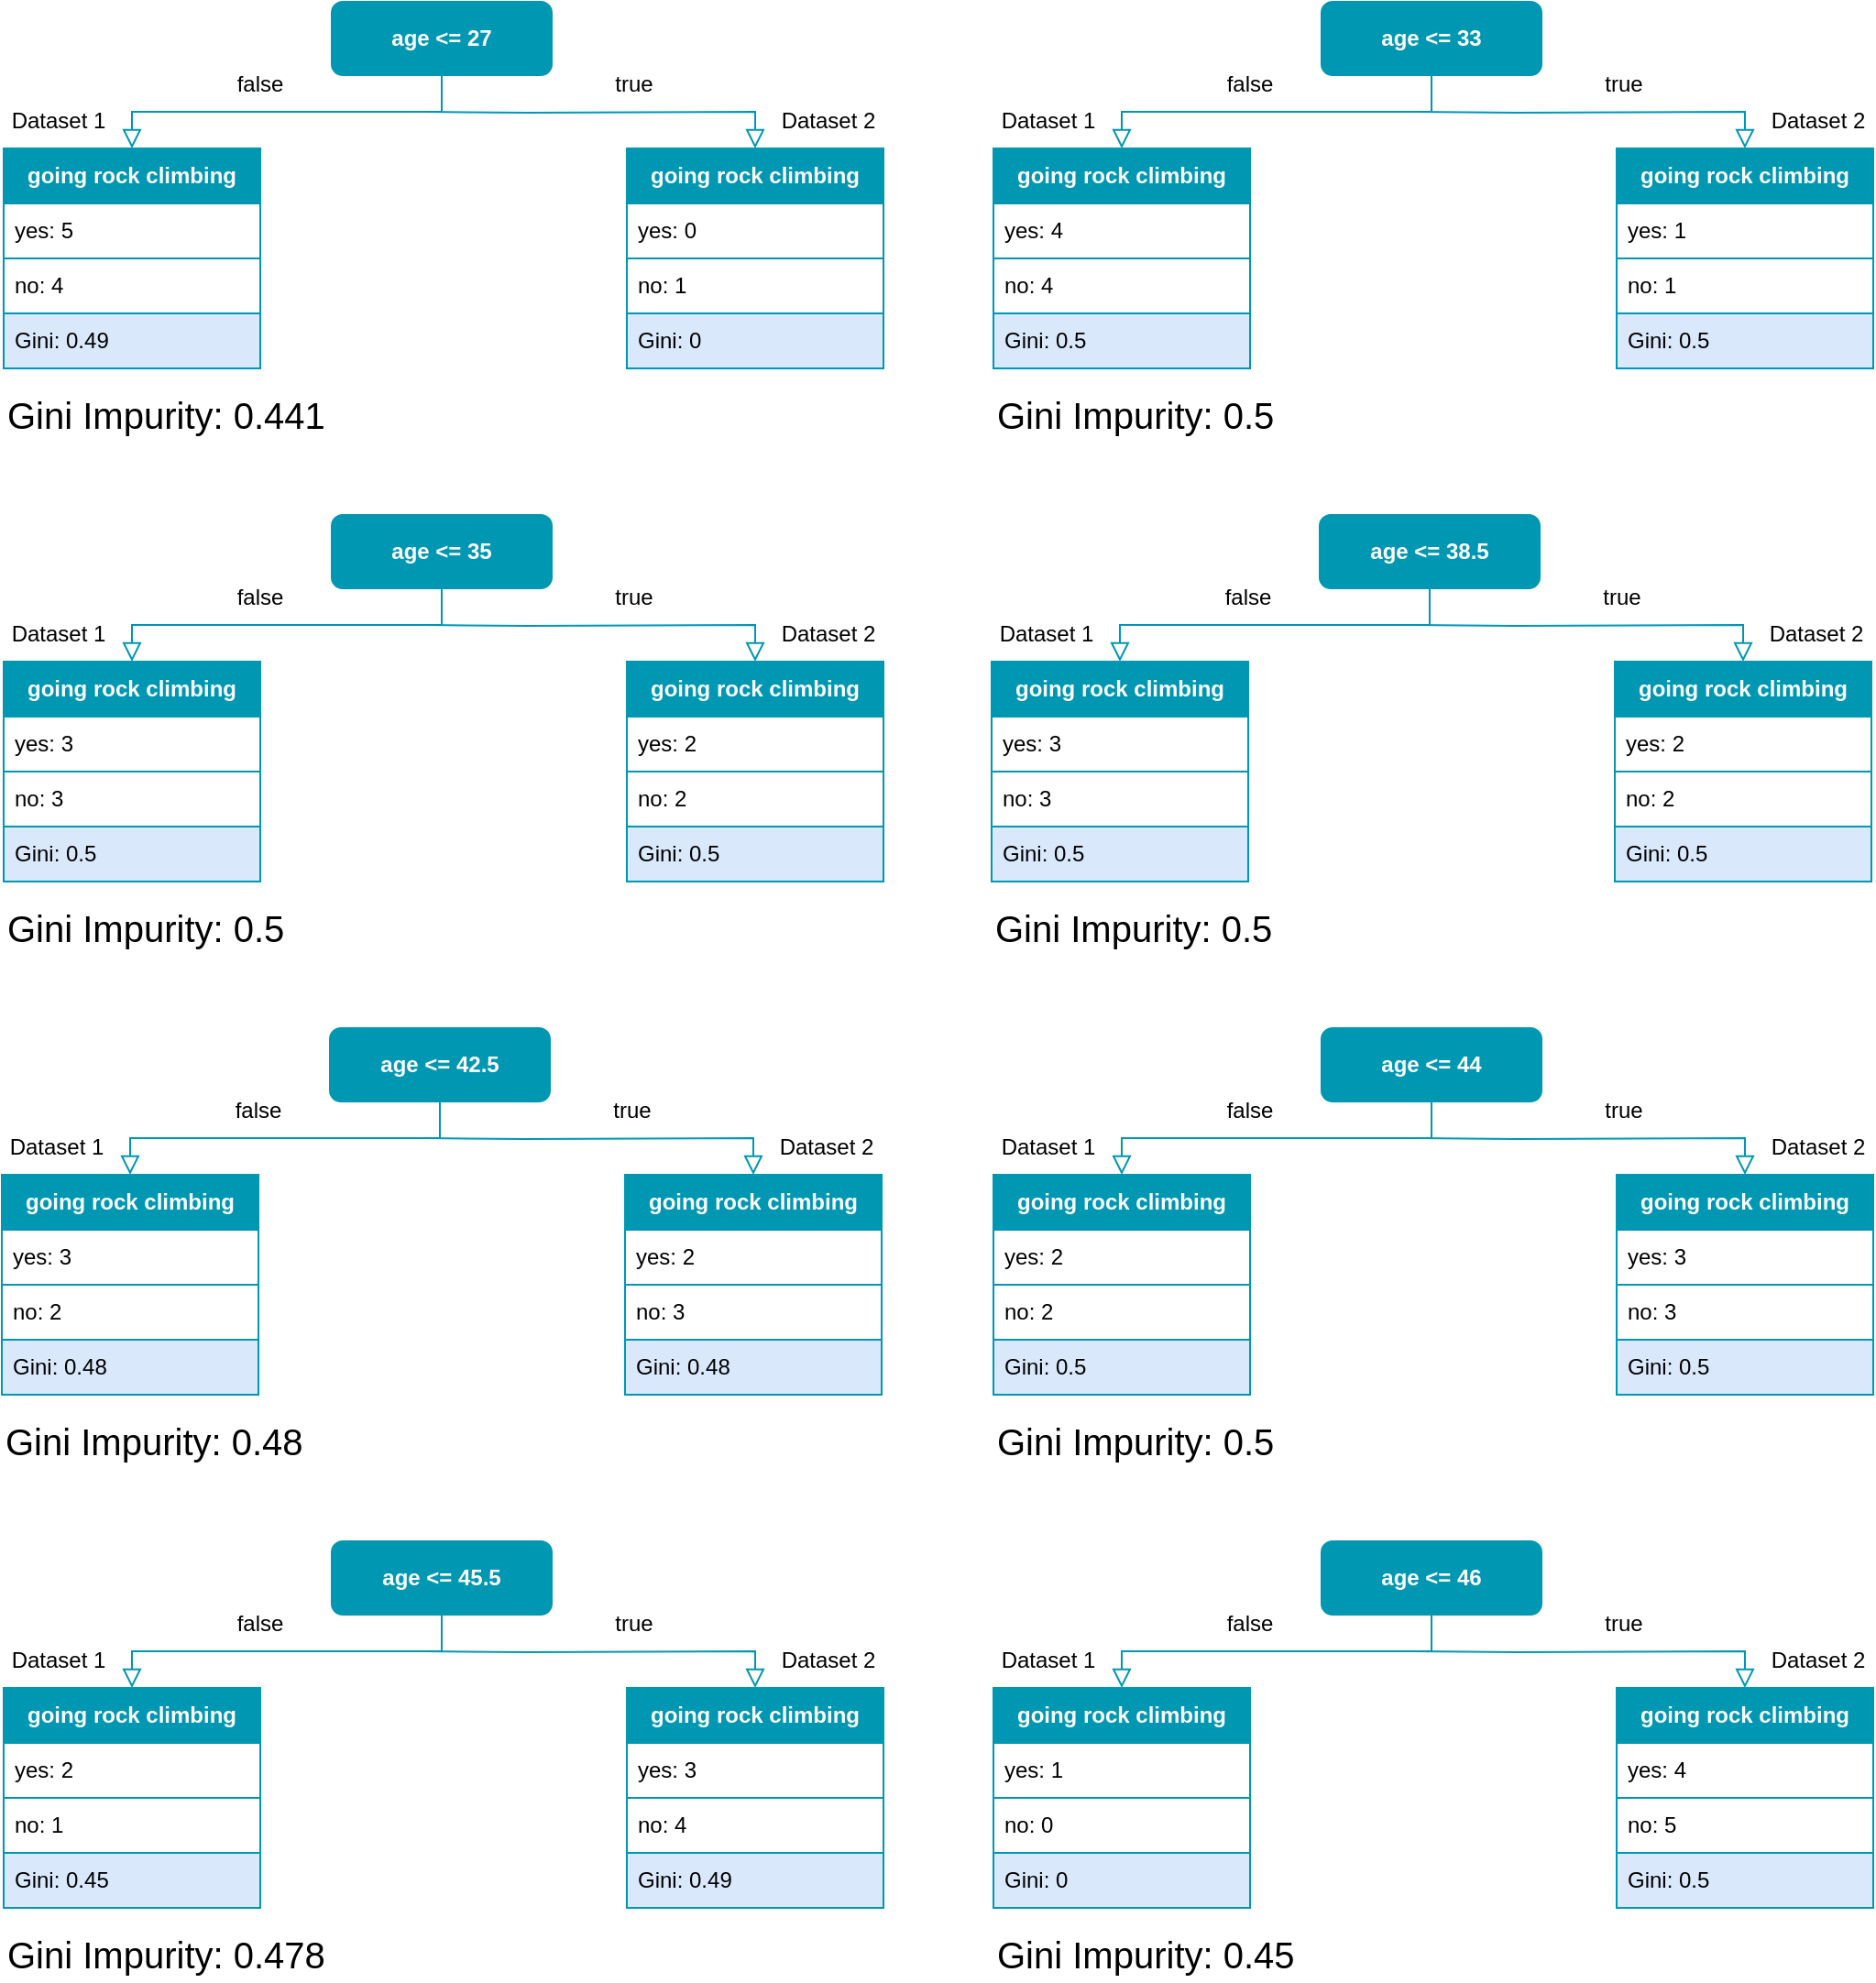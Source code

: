 <mxfile version="22.1.11" type="device">
  <diagram id="C5RBs43oDa-KdzZeNtuy" name="Page-1">
    <mxGraphModel dx="1125" dy="712" grid="1" gridSize="10" guides="1" tooltips="1" connect="1" arrows="1" fold="1" page="1" pageScale="1" pageWidth="827" pageHeight="1169" math="0" shadow="0">
      <root>
        <mxCell id="WIyWlLk6GJQsqaUBKTNV-0" />
        <mxCell id="WIyWlLk6GJQsqaUBKTNV-1" parent="WIyWlLk6GJQsqaUBKTNV-0" />
        <mxCell id="WIyWlLk6GJQsqaUBKTNV-2" value="" style="rounded=0;html=1;jettySize=auto;orthogonalLoop=1;fontSize=11;endArrow=block;endFill=0;endSize=8;strokeWidth=1;shadow=0;labelBackgroundColor=none;edgeStyle=orthogonalEdgeStyle;entryX=0.5;entryY=0;entryDx=0;entryDy=0;exitX=0.5;exitY=1;exitDx=0;exitDy=0;strokeColor=#0097B2;" parent="WIyWlLk6GJQsqaUBKTNV-1" source="WIyWlLk6GJQsqaUBKTNV-3" target="6RAvZoOkwJJ0aY-hINyB-0" edge="1">
          <mxGeometry relative="1" as="geometry">
            <mxPoint x="220" y="170" as="targetPoint" />
          </mxGeometry>
        </mxCell>
        <mxCell id="WIyWlLk6GJQsqaUBKTNV-3" value="&lt;font color=&quot;#ffffff&quot;&gt;&lt;b&gt;age &amp;lt;= 27&lt;/b&gt;&lt;/font&gt;" style="rounded=1;whiteSpace=wrap;html=1;fontSize=12;glass=0;strokeWidth=1;shadow=0;fillColor=#0097B2;strokeColor=#0097B2;" parent="WIyWlLk6GJQsqaUBKTNV-1" vertex="1">
          <mxGeometry x="279" y="120" width="120" height="40" as="geometry" />
        </mxCell>
        <mxCell id="6RAvZoOkwJJ0aY-hINyB-0" value="&lt;font color=&quot;#ffffff&quot;&gt;&lt;b&gt;going rock climbing&lt;/b&gt;&lt;/font&gt;" style="swimlane;fontStyle=0;childLayout=stackLayout;horizontal=1;startSize=30;horizontalStack=0;resizeParent=1;resizeParentMax=0;resizeLast=0;collapsible=1;marginBottom=0;whiteSpace=wrap;html=1;fillColor=#0097B2;strokeColor=#0097B2;" parent="WIyWlLk6GJQsqaUBKTNV-1" vertex="1">
          <mxGeometry x="100" y="200" width="140" height="120" as="geometry" />
        </mxCell>
        <mxCell id="6RAvZoOkwJJ0aY-hINyB-1" value="yes: 5" style="text;strokeColor=#0097B2;fillColor=default;align=left;verticalAlign=middle;spacingLeft=4;spacingRight=4;overflow=hidden;points=[[0,0.5],[1,0.5]];portConstraint=eastwest;rotatable=0;whiteSpace=wrap;html=1;labelBackgroundColor=none;" parent="6RAvZoOkwJJ0aY-hINyB-0" vertex="1">
          <mxGeometry y="30" width="140" height="30" as="geometry" />
        </mxCell>
        <mxCell id="6RAvZoOkwJJ0aY-hINyB-2" value="no: 4" style="text;strokeColor=#0097B2;fillColor=default;align=left;verticalAlign=middle;spacingLeft=4;spacingRight=4;overflow=hidden;points=[[0,0.5],[1,0.5]];portConstraint=eastwest;rotatable=0;whiteSpace=wrap;html=1;labelBackgroundColor=none;" parent="6RAvZoOkwJJ0aY-hINyB-0" vertex="1">
          <mxGeometry y="60" width="140" height="30" as="geometry" />
        </mxCell>
        <mxCell id="6RAvZoOkwJJ0aY-hINyB-3" value="Gini: 0.49" style="text;strokeColor=#0097B2;fillColor=#dae8fc;align=left;verticalAlign=middle;spacingLeft=4;spacingRight=4;overflow=hidden;points=[[0,0.5],[1,0.5]];portConstraint=eastwest;rotatable=0;whiteSpace=wrap;html=1;" parent="6RAvZoOkwJJ0aY-hINyB-0" vertex="1">
          <mxGeometry y="90" width="140" height="30" as="geometry" />
        </mxCell>
        <mxCell id="6RAvZoOkwJJ0aY-hINyB-4" value="&lt;font color=&quot;#ffffff&quot;&gt;&lt;b&gt;going rock climbing&lt;/b&gt;&lt;/font&gt;" style="swimlane;fontStyle=0;childLayout=stackLayout;horizontal=1;startSize=30;horizontalStack=0;resizeParent=1;resizeParentMax=0;resizeLast=0;collapsible=1;marginBottom=0;whiteSpace=wrap;html=1;fillColor=#0097B2;strokeColor=#0097B2;" parent="WIyWlLk6GJQsqaUBKTNV-1" vertex="1">
          <mxGeometry x="440" y="200" width="140" height="120" as="geometry" />
        </mxCell>
        <mxCell id="6RAvZoOkwJJ0aY-hINyB-5" value="yes: 0" style="text;strokeColor=#0097B2;fillColor=default;align=left;verticalAlign=middle;spacingLeft=4;spacingRight=4;overflow=hidden;points=[[0,0.5],[1,0.5]];portConstraint=eastwest;rotatable=0;whiteSpace=wrap;html=1;labelBackgroundColor=none;" parent="6RAvZoOkwJJ0aY-hINyB-4" vertex="1">
          <mxGeometry y="30" width="140" height="30" as="geometry" />
        </mxCell>
        <mxCell id="6RAvZoOkwJJ0aY-hINyB-6" value="no: 1" style="text;strokeColor=#0097B2;fillColor=default;align=left;verticalAlign=middle;spacingLeft=4;spacingRight=4;overflow=hidden;points=[[0,0.5],[1,0.5]];portConstraint=eastwest;rotatable=0;whiteSpace=wrap;html=1;labelBorderColor=none;labelBackgroundColor=none;" parent="6RAvZoOkwJJ0aY-hINyB-4" vertex="1">
          <mxGeometry y="60" width="140" height="30" as="geometry" />
        </mxCell>
        <mxCell id="6RAvZoOkwJJ0aY-hINyB-7" value="Gini: 0" style="text;strokeColor=#0097B2;fillColor=#dae8fc;align=left;verticalAlign=middle;spacingLeft=4;spacingRight=4;overflow=hidden;points=[[0,0.5],[1,0.5]];portConstraint=eastwest;rotatable=0;whiteSpace=wrap;html=1;" parent="6RAvZoOkwJJ0aY-hINyB-4" vertex="1">
          <mxGeometry y="90" width="140" height="30" as="geometry" />
        </mxCell>
        <mxCell id="6RAvZoOkwJJ0aY-hINyB-8" value="" style="rounded=0;html=1;jettySize=auto;orthogonalLoop=1;fontSize=11;endArrow=block;endFill=0;endSize=8;strokeWidth=1;shadow=0;labelBackgroundColor=none;edgeStyle=orthogonalEdgeStyle;entryX=0.5;entryY=0;entryDx=0;entryDy=0;strokeColor=#0097B2;" parent="WIyWlLk6GJQsqaUBKTNV-1" target="6RAvZoOkwJJ0aY-hINyB-4" edge="1">
          <mxGeometry relative="1" as="geometry">
            <mxPoint x="330" y="180" as="sourcePoint" />
            <mxPoint x="340" y="210" as="targetPoint" />
          </mxGeometry>
        </mxCell>
        <mxCell id="6RAvZoOkwJJ0aY-hINyB-10" value="Dataset 1" style="text;html=1;strokeColor=none;fillColor=none;align=center;verticalAlign=middle;whiteSpace=wrap;rounded=0;" parent="WIyWlLk6GJQsqaUBKTNV-1" vertex="1">
          <mxGeometry x="100" y="170" width="60" height="30" as="geometry" />
        </mxCell>
        <mxCell id="6RAvZoOkwJJ0aY-hINyB-11" value="Dataset 2" style="text;html=1;strokeColor=none;fillColor=none;align=center;verticalAlign=middle;whiteSpace=wrap;rounded=0;" parent="WIyWlLk6GJQsqaUBKTNV-1" vertex="1">
          <mxGeometry x="520" y="170" width="60" height="30" as="geometry" />
        </mxCell>
        <mxCell id="6RAvZoOkwJJ0aY-hINyB-13" value="Gini Impurity: 0.441" style="text;html=1;strokeColor=none;fillColor=none;align=left;verticalAlign=middle;whiteSpace=wrap;rounded=0;fontSize=20;" parent="WIyWlLk6GJQsqaUBKTNV-1" vertex="1">
          <mxGeometry x="100" y="330" width="240" height="30" as="geometry" />
        </mxCell>
        <mxCell id="6RAvZoOkwJJ0aY-hINyB-14" value="false" style="text;html=1;strokeColor=none;fillColor=none;align=center;verticalAlign=middle;whiteSpace=wrap;rounded=0;" parent="WIyWlLk6GJQsqaUBKTNV-1" vertex="1">
          <mxGeometry x="210" y="150" width="60" height="30" as="geometry" />
        </mxCell>
        <mxCell id="6RAvZoOkwJJ0aY-hINyB-16" value="true" style="text;html=1;strokeColor=none;fillColor=none;align=center;verticalAlign=middle;whiteSpace=wrap;rounded=0;" parent="WIyWlLk6GJQsqaUBKTNV-1" vertex="1">
          <mxGeometry x="414" y="150" width="60" height="30" as="geometry" />
        </mxCell>
        <mxCell id="hff3g3YFHeMI3ckHfvDC-1" value="" style="rounded=0;html=1;jettySize=auto;orthogonalLoop=1;fontSize=11;endArrow=block;endFill=0;endSize=8;strokeWidth=1;shadow=0;labelBackgroundColor=none;edgeStyle=orthogonalEdgeStyle;entryX=0.5;entryY=0;entryDx=0;entryDy=0;exitX=0.5;exitY=1;exitDx=0;exitDy=0;strokeColor=#0097B2;" edge="1" parent="WIyWlLk6GJQsqaUBKTNV-1" source="hff3g3YFHeMI3ckHfvDC-2" target="hff3g3YFHeMI3ckHfvDC-3">
          <mxGeometry relative="1" as="geometry">
            <mxPoint x="760" y="170" as="targetPoint" />
          </mxGeometry>
        </mxCell>
        <mxCell id="hff3g3YFHeMI3ckHfvDC-2" value="&lt;font color=&quot;#ffffff&quot;&gt;&lt;b&gt;age &amp;lt;= 33&lt;/b&gt;&lt;/font&gt;" style="rounded=1;whiteSpace=wrap;html=1;fontSize=12;glass=0;strokeWidth=1;shadow=0;fillColor=#0097B2;strokeColor=#0097B2;" vertex="1" parent="WIyWlLk6GJQsqaUBKTNV-1">
          <mxGeometry x="819" y="120" width="120" height="40" as="geometry" />
        </mxCell>
        <mxCell id="hff3g3YFHeMI3ckHfvDC-3" value="&lt;font color=&quot;#ffffff&quot;&gt;&lt;b&gt;going rock climbing&lt;/b&gt;&lt;/font&gt;" style="swimlane;fontStyle=0;childLayout=stackLayout;horizontal=1;startSize=30;horizontalStack=0;resizeParent=1;resizeParentMax=0;resizeLast=0;collapsible=1;marginBottom=0;whiteSpace=wrap;html=1;fillColor=#0097B2;strokeColor=#0097B2;" vertex="1" parent="WIyWlLk6GJQsqaUBKTNV-1">
          <mxGeometry x="640" y="200" width="140" height="120" as="geometry" />
        </mxCell>
        <mxCell id="hff3g3YFHeMI3ckHfvDC-4" value="yes: 4" style="text;strokeColor=#0097B2;fillColor=default;align=left;verticalAlign=middle;spacingLeft=4;spacingRight=4;overflow=hidden;points=[[0,0.5],[1,0.5]];portConstraint=eastwest;rotatable=0;whiteSpace=wrap;html=1;labelBackgroundColor=none;" vertex="1" parent="hff3g3YFHeMI3ckHfvDC-3">
          <mxGeometry y="30" width="140" height="30" as="geometry" />
        </mxCell>
        <mxCell id="hff3g3YFHeMI3ckHfvDC-5" value="no: 4" style="text;strokeColor=#0097B2;fillColor=default;align=left;verticalAlign=middle;spacingLeft=4;spacingRight=4;overflow=hidden;points=[[0,0.5],[1,0.5]];portConstraint=eastwest;rotatable=0;whiteSpace=wrap;html=1;labelBackgroundColor=none;" vertex="1" parent="hff3g3YFHeMI3ckHfvDC-3">
          <mxGeometry y="60" width="140" height="30" as="geometry" />
        </mxCell>
        <mxCell id="hff3g3YFHeMI3ckHfvDC-6" value="Gini: 0.5" style="text;strokeColor=#0097B2;fillColor=#dae8fc;align=left;verticalAlign=middle;spacingLeft=4;spacingRight=4;overflow=hidden;points=[[0,0.5],[1,0.5]];portConstraint=eastwest;rotatable=0;whiteSpace=wrap;html=1;" vertex="1" parent="hff3g3YFHeMI3ckHfvDC-3">
          <mxGeometry y="90" width="140" height="30" as="geometry" />
        </mxCell>
        <mxCell id="hff3g3YFHeMI3ckHfvDC-7" value="&lt;font color=&quot;#ffffff&quot;&gt;&lt;b&gt;going rock climbing&lt;/b&gt;&lt;/font&gt;" style="swimlane;fontStyle=0;childLayout=stackLayout;horizontal=1;startSize=30;horizontalStack=0;resizeParent=1;resizeParentMax=0;resizeLast=0;collapsible=1;marginBottom=0;whiteSpace=wrap;html=1;fillColor=#0097B2;strokeColor=#0097B2;" vertex="1" parent="WIyWlLk6GJQsqaUBKTNV-1">
          <mxGeometry x="980" y="200" width="140" height="120" as="geometry" />
        </mxCell>
        <mxCell id="hff3g3YFHeMI3ckHfvDC-8" value="yes: 1" style="text;strokeColor=#0097B2;fillColor=default;align=left;verticalAlign=middle;spacingLeft=4;spacingRight=4;overflow=hidden;points=[[0,0.5],[1,0.5]];portConstraint=eastwest;rotatable=0;whiteSpace=wrap;html=1;labelBackgroundColor=none;" vertex="1" parent="hff3g3YFHeMI3ckHfvDC-7">
          <mxGeometry y="30" width="140" height="30" as="geometry" />
        </mxCell>
        <mxCell id="hff3g3YFHeMI3ckHfvDC-9" value="no: 1" style="text;strokeColor=#0097B2;fillColor=default;align=left;verticalAlign=middle;spacingLeft=4;spacingRight=4;overflow=hidden;points=[[0,0.5],[1,0.5]];portConstraint=eastwest;rotatable=0;whiteSpace=wrap;html=1;labelBorderColor=none;labelBackgroundColor=none;" vertex="1" parent="hff3g3YFHeMI3ckHfvDC-7">
          <mxGeometry y="60" width="140" height="30" as="geometry" />
        </mxCell>
        <mxCell id="hff3g3YFHeMI3ckHfvDC-10" value="Gini: 0.5" style="text;strokeColor=#0097B2;fillColor=#dae8fc;align=left;verticalAlign=middle;spacingLeft=4;spacingRight=4;overflow=hidden;points=[[0,0.5],[1,0.5]];portConstraint=eastwest;rotatable=0;whiteSpace=wrap;html=1;" vertex="1" parent="hff3g3YFHeMI3ckHfvDC-7">
          <mxGeometry y="90" width="140" height="30" as="geometry" />
        </mxCell>
        <mxCell id="hff3g3YFHeMI3ckHfvDC-11" value="" style="rounded=0;html=1;jettySize=auto;orthogonalLoop=1;fontSize=11;endArrow=block;endFill=0;endSize=8;strokeWidth=1;shadow=0;labelBackgroundColor=none;edgeStyle=orthogonalEdgeStyle;entryX=0.5;entryY=0;entryDx=0;entryDy=0;strokeColor=#0097B2;" edge="1" parent="WIyWlLk6GJQsqaUBKTNV-1" target="hff3g3YFHeMI3ckHfvDC-7">
          <mxGeometry relative="1" as="geometry">
            <mxPoint x="870" y="180" as="sourcePoint" />
            <mxPoint x="880" y="210" as="targetPoint" />
          </mxGeometry>
        </mxCell>
        <mxCell id="hff3g3YFHeMI3ckHfvDC-12" value="Dataset 1" style="text;html=1;strokeColor=none;fillColor=none;align=center;verticalAlign=middle;whiteSpace=wrap;rounded=0;" vertex="1" parent="WIyWlLk6GJQsqaUBKTNV-1">
          <mxGeometry x="640" y="170" width="60" height="30" as="geometry" />
        </mxCell>
        <mxCell id="hff3g3YFHeMI3ckHfvDC-13" value="Dataset 2" style="text;html=1;strokeColor=none;fillColor=none;align=center;verticalAlign=middle;whiteSpace=wrap;rounded=0;" vertex="1" parent="WIyWlLk6GJQsqaUBKTNV-1">
          <mxGeometry x="1060" y="170" width="60" height="30" as="geometry" />
        </mxCell>
        <mxCell id="hff3g3YFHeMI3ckHfvDC-14" value="Gini Impurity: 0.5" style="text;html=1;strokeColor=none;fillColor=none;align=left;verticalAlign=middle;whiteSpace=wrap;rounded=0;fontSize=20;" vertex="1" parent="WIyWlLk6GJQsqaUBKTNV-1">
          <mxGeometry x="640" y="330" width="240" height="30" as="geometry" />
        </mxCell>
        <mxCell id="hff3g3YFHeMI3ckHfvDC-15" value="false" style="text;html=1;strokeColor=none;fillColor=none;align=center;verticalAlign=middle;whiteSpace=wrap;rounded=0;" vertex="1" parent="WIyWlLk6GJQsqaUBKTNV-1">
          <mxGeometry x="750" y="150" width="60" height="30" as="geometry" />
        </mxCell>
        <mxCell id="hff3g3YFHeMI3ckHfvDC-16" value="true" style="text;html=1;strokeColor=none;fillColor=none;align=center;verticalAlign=middle;whiteSpace=wrap;rounded=0;" vertex="1" parent="WIyWlLk6GJQsqaUBKTNV-1">
          <mxGeometry x="954" y="150" width="60" height="30" as="geometry" />
        </mxCell>
        <mxCell id="hff3g3YFHeMI3ckHfvDC-17" value="" style="rounded=0;html=1;jettySize=auto;orthogonalLoop=1;fontSize=11;endArrow=block;endFill=0;endSize=8;strokeWidth=1;shadow=0;labelBackgroundColor=none;edgeStyle=orthogonalEdgeStyle;entryX=0.5;entryY=0;entryDx=0;entryDy=0;exitX=0.5;exitY=1;exitDx=0;exitDy=0;strokeColor=#0097B2;" edge="1" parent="WIyWlLk6GJQsqaUBKTNV-1" source="hff3g3YFHeMI3ckHfvDC-18" target="hff3g3YFHeMI3ckHfvDC-19">
          <mxGeometry relative="1" as="geometry">
            <mxPoint x="220" y="450" as="targetPoint" />
          </mxGeometry>
        </mxCell>
        <mxCell id="hff3g3YFHeMI3ckHfvDC-18" value="&lt;font color=&quot;#ffffff&quot;&gt;&lt;b&gt;age &amp;lt;= 35&lt;/b&gt;&lt;/font&gt;" style="rounded=1;whiteSpace=wrap;html=1;fontSize=12;glass=0;strokeWidth=1;shadow=0;fillColor=#0097B2;strokeColor=#0097B2;" vertex="1" parent="WIyWlLk6GJQsqaUBKTNV-1">
          <mxGeometry x="279" y="400" width="120" height="40" as="geometry" />
        </mxCell>
        <mxCell id="hff3g3YFHeMI3ckHfvDC-19" value="&lt;font color=&quot;#ffffff&quot;&gt;&lt;b&gt;going rock climbing&lt;/b&gt;&lt;/font&gt;" style="swimlane;fontStyle=0;childLayout=stackLayout;horizontal=1;startSize=30;horizontalStack=0;resizeParent=1;resizeParentMax=0;resizeLast=0;collapsible=1;marginBottom=0;whiteSpace=wrap;html=1;fillColor=#0097B2;strokeColor=#0097B2;" vertex="1" parent="WIyWlLk6GJQsqaUBKTNV-1">
          <mxGeometry x="100" y="480" width="140" height="120" as="geometry" />
        </mxCell>
        <mxCell id="hff3g3YFHeMI3ckHfvDC-20" value="yes: 3" style="text;strokeColor=#0097B2;fillColor=default;align=left;verticalAlign=middle;spacingLeft=4;spacingRight=4;overflow=hidden;points=[[0,0.5],[1,0.5]];portConstraint=eastwest;rotatable=0;whiteSpace=wrap;html=1;labelBackgroundColor=none;" vertex="1" parent="hff3g3YFHeMI3ckHfvDC-19">
          <mxGeometry y="30" width="140" height="30" as="geometry" />
        </mxCell>
        <mxCell id="hff3g3YFHeMI3ckHfvDC-21" value="no: 3" style="text;strokeColor=#0097B2;fillColor=default;align=left;verticalAlign=middle;spacingLeft=4;spacingRight=4;overflow=hidden;points=[[0,0.5],[1,0.5]];portConstraint=eastwest;rotatable=0;whiteSpace=wrap;html=1;labelBackgroundColor=none;" vertex="1" parent="hff3g3YFHeMI3ckHfvDC-19">
          <mxGeometry y="60" width="140" height="30" as="geometry" />
        </mxCell>
        <mxCell id="hff3g3YFHeMI3ckHfvDC-22" value="Gini: 0.5" style="text;strokeColor=#0097B2;fillColor=#dae8fc;align=left;verticalAlign=middle;spacingLeft=4;spacingRight=4;overflow=hidden;points=[[0,0.5],[1,0.5]];portConstraint=eastwest;rotatable=0;whiteSpace=wrap;html=1;" vertex="1" parent="hff3g3YFHeMI3ckHfvDC-19">
          <mxGeometry y="90" width="140" height="30" as="geometry" />
        </mxCell>
        <mxCell id="hff3g3YFHeMI3ckHfvDC-23" value="&lt;font color=&quot;#ffffff&quot;&gt;&lt;b&gt;going rock climbing&lt;/b&gt;&lt;/font&gt;" style="swimlane;fontStyle=0;childLayout=stackLayout;horizontal=1;startSize=30;horizontalStack=0;resizeParent=1;resizeParentMax=0;resizeLast=0;collapsible=1;marginBottom=0;whiteSpace=wrap;html=1;fillColor=#0097B2;strokeColor=#0097B2;" vertex="1" parent="WIyWlLk6GJQsqaUBKTNV-1">
          <mxGeometry x="440" y="480" width="140" height="120" as="geometry" />
        </mxCell>
        <mxCell id="hff3g3YFHeMI3ckHfvDC-24" value="yes: 2" style="text;strokeColor=#0097B2;fillColor=default;align=left;verticalAlign=middle;spacingLeft=4;spacingRight=4;overflow=hidden;points=[[0,0.5],[1,0.5]];portConstraint=eastwest;rotatable=0;whiteSpace=wrap;html=1;labelBackgroundColor=none;" vertex="1" parent="hff3g3YFHeMI3ckHfvDC-23">
          <mxGeometry y="30" width="140" height="30" as="geometry" />
        </mxCell>
        <mxCell id="hff3g3YFHeMI3ckHfvDC-25" value="no: 2" style="text;strokeColor=#0097B2;fillColor=default;align=left;verticalAlign=middle;spacingLeft=4;spacingRight=4;overflow=hidden;points=[[0,0.5],[1,0.5]];portConstraint=eastwest;rotatable=0;whiteSpace=wrap;html=1;labelBorderColor=none;labelBackgroundColor=none;" vertex="1" parent="hff3g3YFHeMI3ckHfvDC-23">
          <mxGeometry y="60" width="140" height="30" as="geometry" />
        </mxCell>
        <mxCell id="hff3g3YFHeMI3ckHfvDC-26" value="Gini: 0.5" style="text;strokeColor=#0097B2;fillColor=#dae8fc;align=left;verticalAlign=middle;spacingLeft=4;spacingRight=4;overflow=hidden;points=[[0,0.5],[1,0.5]];portConstraint=eastwest;rotatable=0;whiteSpace=wrap;html=1;" vertex="1" parent="hff3g3YFHeMI3ckHfvDC-23">
          <mxGeometry y="90" width="140" height="30" as="geometry" />
        </mxCell>
        <mxCell id="hff3g3YFHeMI3ckHfvDC-27" value="" style="rounded=0;html=1;jettySize=auto;orthogonalLoop=1;fontSize=11;endArrow=block;endFill=0;endSize=8;strokeWidth=1;shadow=0;labelBackgroundColor=none;edgeStyle=orthogonalEdgeStyle;entryX=0.5;entryY=0;entryDx=0;entryDy=0;strokeColor=#0097B2;" edge="1" parent="WIyWlLk6GJQsqaUBKTNV-1" target="hff3g3YFHeMI3ckHfvDC-23">
          <mxGeometry relative="1" as="geometry">
            <mxPoint x="330" y="460" as="sourcePoint" />
            <mxPoint x="340" y="490" as="targetPoint" />
          </mxGeometry>
        </mxCell>
        <mxCell id="hff3g3YFHeMI3ckHfvDC-28" value="Dataset 1" style="text;html=1;strokeColor=none;fillColor=none;align=center;verticalAlign=middle;whiteSpace=wrap;rounded=0;" vertex="1" parent="WIyWlLk6GJQsqaUBKTNV-1">
          <mxGeometry x="100" y="450" width="60" height="30" as="geometry" />
        </mxCell>
        <mxCell id="hff3g3YFHeMI3ckHfvDC-29" value="Dataset 2" style="text;html=1;strokeColor=none;fillColor=none;align=center;verticalAlign=middle;whiteSpace=wrap;rounded=0;" vertex="1" parent="WIyWlLk6GJQsqaUBKTNV-1">
          <mxGeometry x="520" y="450" width="60" height="30" as="geometry" />
        </mxCell>
        <mxCell id="hff3g3YFHeMI3ckHfvDC-30" value="Gini Impurity: 0.5" style="text;html=1;strokeColor=none;fillColor=none;align=left;verticalAlign=middle;whiteSpace=wrap;rounded=0;fontSize=20;" vertex="1" parent="WIyWlLk6GJQsqaUBKTNV-1">
          <mxGeometry x="100" y="610" width="240" height="30" as="geometry" />
        </mxCell>
        <mxCell id="hff3g3YFHeMI3ckHfvDC-31" value="false" style="text;html=1;strokeColor=none;fillColor=none;align=center;verticalAlign=middle;whiteSpace=wrap;rounded=0;" vertex="1" parent="WIyWlLk6GJQsqaUBKTNV-1">
          <mxGeometry x="210" y="430" width="60" height="30" as="geometry" />
        </mxCell>
        <mxCell id="hff3g3YFHeMI3ckHfvDC-32" value="true" style="text;html=1;strokeColor=none;fillColor=none;align=center;verticalAlign=middle;whiteSpace=wrap;rounded=0;" vertex="1" parent="WIyWlLk6GJQsqaUBKTNV-1">
          <mxGeometry x="414" y="430" width="60" height="30" as="geometry" />
        </mxCell>
        <mxCell id="hff3g3YFHeMI3ckHfvDC-49" value="" style="rounded=0;html=1;jettySize=auto;orthogonalLoop=1;fontSize=11;endArrow=block;endFill=0;endSize=8;strokeWidth=1;shadow=0;labelBackgroundColor=none;edgeStyle=orthogonalEdgeStyle;entryX=0.5;entryY=0;entryDx=0;entryDy=0;exitX=0.5;exitY=1;exitDx=0;exitDy=0;strokeColor=#0097B2;" edge="1" parent="WIyWlLk6GJQsqaUBKTNV-1" source="hff3g3YFHeMI3ckHfvDC-50" target="hff3g3YFHeMI3ckHfvDC-51">
          <mxGeometry relative="1" as="geometry">
            <mxPoint x="759" y="450" as="targetPoint" />
          </mxGeometry>
        </mxCell>
        <mxCell id="hff3g3YFHeMI3ckHfvDC-50" value="&lt;font color=&quot;#ffffff&quot;&gt;&lt;b&gt;age &amp;lt;= 38.5&lt;/b&gt;&lt;/font&gt;" style="rounded=1;whiteSpace=wrap;html=1;fontSize=12;glass=0;strokeWidth=1;shadow=0;fillColor=#0097B2;strokeColor=#0097B2;" vertex="1" parent="WIyWlLk6GJQsqaUBKTNV-1">
          <mxGeometry x="818" y="400" width="120" height="40" as="geometry" />
        </mxCell>
        <mxCell id="hff3g3YFHeMI3ckHfvDC-51" value="&lt;font color=&quot;#ffffff&quot;&gt;&lt;b&gt;going rock climbing&lt;/b&gt;&lt;/font&gt;" style="swimlane;fontStyle=0;childLayout=stackLayout;horizontal=1;startSize=30;horizontalStack=0;resizeParent=1;resizeParentMax=0;resizeLast=0;collapsible=1;marginBottom=0;whiteSpace=wrap;html=1;fillColor=#0097B2;strokeColor=#0097B2;" vertex="1" parent="WIyWlLk6GJQsqaUBKTNV-1">
          <mxGeometry x="639" y="480" width="140" height="120" as="geometry" />
        </mxCell>
        <mxCell id="hff3g3YFHeMI3ckHfvDC-52" value="yes: 3" style="text;strokeColor=#0097B2;fillColor=default;align=left;verticalAlign=middle;spacingLeft=4;spacingRight=4;overflow=hidden;points=[[0,0.5],[1,0.5]];portConstraint=eastwest;rotatable=0;whiteSpace=wrap;html=1;labelBackgroundColor=none;" vertex="1" parent="hff3g3YFHeMI3ckHfvDC-51">
          <mxGeometry y="30" width="140" height="30" as="geometry" />
        </mxCell>
        <mxCell id="hff3g3YFHeMI3ckHfvDC-53" value="no: 3" style="text;strokeColor=#0097B2;fillColor=default;align=left;verticalAlign=middle;spacingLeft=4;spacingRight=4;overflow=hidden;points=[[0,0.5],[1,0.5]];portConstraint=eastwest;rotatable=0;whiteSpace=wrap;html=1;labelBackgroundColor=none;" vertex="1" parent="hff3g3YFHeMI3ckHfvDC-51">
          <mxGeometry y="60" width="140" height="30" as="geometry" />
        </mxCell>
        <mxCell id="hff3g3YFHeMI3ckHfvDC-54" value="Gini: 0.5" style="text;strokeColor=#0097B2;fillColor=#dae8fc;align=left;verticalAlign=middle;spacingLeft=4;spacingRight=4;overflow=hidden;points=[[0,0.5],[1,0.5]];portConstraint=eastwest;rotatable=0;whiteSpace=wrap;html=1;" vertex="1" parent="hff3g3YFHeMI3ckHfvDC-51">
          <mxGeometry y="90" width="140" height="30" as="geometry" />
        </mxCell>
        <mxCell id="hff3g3YFHeMI3ckHfvDC-55" value="&lt;font color=&quot;#ffffff&quot;&gt;&lt;b&gt;going rock climbing&lt;/b&gt;&lt;/font&gt;" style="swimlane;fontStyle=0;childLayout=stackLayout;horizontal=1;startSize=30;horizontalStack=0;resizeParent=1;resizeParentMax=0;resizeLast=0;collapsible=1;marginBottom=0;whiteSpace=wrap;html=1;fillColor=#0097B2;strokeColor=#0097B2;" vertex="1" parent="WIyWlLk6GJQsqaUBKTNV-1">
          <mxGeometry x="979" y="480" width="140" height="120" as="geometry" />
        </mxCell>
        <mxCell id="hff3g3YFHeMI3ckHfvDC-56" value="yes: 2" style="text;strokeColor=#0097B2;fillColor=default;align=left;verticalAlign=middle;spacingLeft=4;spacingRight=4;overflow=hidden;points=[[0,0.5],[1,0.5]];portConstraint=eastwest;rotatable=0;whiteSpace=wrap;html=1;labelBackgroundColor=none;" vertex="1" parent="hff3g3YFHeMI3ckHfvDC-55">
          <mxGeometry y="30" width="140" height="30" as="geometry" />
        </mxCell>
        <mxCell id="hff3g3YFHeMI3ckHfvDC-57" value="no: 2" style="text;strokeColor=#0097B2;fillColor=default;align=left;verticalAlign=middle;spacingLeft=4;spacingRight=4;overflow=hidden;points=[[0,0.5],[1,0.5]];portConstraint=eastwest;rotatable=0;whiteSpace=wrap;html=1;labelBorderColor=none;labelBackgroundColor=none;" vertex="1" parent="hff3g3YFHeMI3ckHfvDC-55">
          <mxGeometry y="60" width="140" height="30" as="geometry" />
        </mxCell>
        <mxCell id="hff3g3YFHeMI3ckHfvDC-58" value="Gini: 0.5" style="text;strokeColor=#0097B2;fillColor=#dae8fc;align=left;verticalAlign=middle;spacingLeft=4;spacingRight=4;overflow=hidden;points=[[0,0.5],[1,0.5]];portConstraint=eastwest;rotatable=0;whiteSpace=wrap;html=1;" vertex="1" parent="hff3g3YFHeMI3ckHfvDC-55">
          <mxGeometry y="90" width="140" height="30" as="geometry" />
        </mxCell>
        <mxCell id="hff3g3YFHeMI3ckHfvDC-59" value="" style="rounded=0;html=1;jettySize=auto;orthogonalLoop=1;fontSize=11;endArrow=block;endFill=0;endSize=8;strokeWidth=1;shadow=0;labelBackgroundColor=none;edgeStyle=orthogonalEdgeStyle;entryX=0.5;entryY=0;entryDx=0;entryDy=0;strokeColor=#0097B2;" edge="1" parent="WIyWlLk6GJQsqaUBKTNV-1" target="hff3g3YFHeMI3ckHfvDC-55">
          <mxGeometry relative="1" as="geometry">
            <mxPoint x="869" y="460" as="sourcePoint" />
            <mxPoint x="879" y="490" as="targetPoint" />
          </mxGeometry>
        </mxCell>
        <mxCell id="hff3g3YFHeMI3ckHfvDC-60" value="Dataset 1" style="text;html=1;strokeColor=none;fillColor=none;align=center;verticalAlign=middle;whiteSpace=wrap;rounded=0;" vertex="1" parent="WIyWlLk6GJQsqaUBKTNV-1">
          <mxGeometry x="639" y="450" width="60" height="30" as="geometry" />
        </mxCell>
        <mxCell id="hff3g3YFHeMI3ckHfvDC-61" value="Dataset 2" style="text;html=1;strokeColor=none;fillColor=none;align=center;verticalAlign=middle;whiteSpace=wrap;rounded=0;" vertex="1" parent="WIyWlLk6GJQsqaUBKTNV-1">
          <mxGeometry x="1059" y="450" width="60" height="30" as="geometry" />
        </mxCell>
        <mxCell id="hff3g3YFHeMI3ckHfvDC-62" value="Gini Impurity: 0.5" style="text;html=1;strokeColor=none;fillColor=none;align=left;verticalAlign=middle;whiteSpace=wrap;rounded=0;fontSize=20;" vertex="1" parent="WIyWlLk6GJQsqaUBKTNV-1">
          <mxGeometry x="639" y="610" width="240" height="30" as="geometry" />
        </mxCell>
        <mxCell id="hff3g3YFHeMI3ckHfvDC-63" value="false" style="text;html=1;strokeColor=none;fillColor=none;align=center;verticalAlign=middle;whiteSpace=wrap;rounded=0;" vertex="1" parent="WIyWlLk6GJQsqaUBKTNV-1">
          <mxGeometry x="749" y="430" width="60" height="30" as="geometry" />
        </mxCell>
        <mxCell id="hff3g3YFHeMI3ckHfvDC-64" value="true" style="text;html=1;strokeColor=none;fillColor=none;align=center;verticalAlign=middle;whiteSpace=wrap;rounded=0;" vertex="1" parent="WIyWlLk6GJQsqaUBKTNV-1">
          <mxGeometry x="953" y="430" width="60" height="30" as="geometry" />
        </mxCell>
        <mxCell id="hff3g3YFHeMI3ckHfvDC-65" value="" style="rounded=0;html=1;jettySize=auto;orthogonalLoop=1;fontSize=11;endArrow=block;endFill=0;endSize=8;strokeWidth=1;shadow=0;labelBackgroundColor=none;edgeStyle=orthogonalEdgeStyle;entryX=0.5;entryY=0;entryDx=0;entryDy=0;exitX=0.5;exitY=1;exitDx=0;exitDy=0;strokeColor=#0097B2;" edge="1" parent="WIyWlLk6GJQsqaUBKTNV-1" source="hff3g3YFHeMI3ckHfvDC-66" target="hff3g3YFHeMI3ckHfvDC-67">
          <mxGeometry relative="1" as="geometry">
            <mxPoint x="219" y="730" as="targetPoint" />
          </mxGeometry>
        </mxCell>
        <mxCell id="hff3g3YFHeMI3ckHfvDC-66" value="&lt;font color=&quot;#ffffff&quot;&gt;&lt;b&gt;age &amp;lt;= 42.5&lt;/b&gt;&lt;/font&gt;" style="rounded=1;whiteSpace=wrap;html=1;fontSize=12;glass=0;strokeWidth=1;shadow=0;fillColor=#0097B2;strokeColor=#0097B2;" vertex="1" parent="WIyWlLk6GJQsqaUBKTNV-1">
          <mxGeometry x="278" y="680" width="120" height="40" as="geometry" />
        </mxCell>
        <mxCell id="hff3g3YFHeMI3ckHfvDC-67" value="&lt;font color=&quot;#ffffff&quot;&gt;&lt;b&gt;going rock climbing&lt;/b&gt;&lt;/font&gt;" style="swimlane;fontStyle=0;childLayout=stackLayout;horizontal=1;startSize=30;horizontalStack=0;resizeParent=1;resizeParentMax=0;resizeLast=0;collapsible=1;marginBottom=0;whiteSpace=wrap;html=1;fillColor=#0097B2;strokeColor=#0097B2;" vertex="1" parent="WIyWlLk6GJQsqaUBKTNV-1">
          <mxGeometry x="99" y="760" width="140" height="120" as="geometry" />
        </mxCell>
        <mxCell id="hff3g3YFHeMI3ckHfvDC-68" value="yes: 3" style="text;strokeColor=#0097B2;fillColor=default;align=left;verticalAlign=middle;spacingLeft=4;spacingRight=4;overflow=hidden;points=[[0,0.5],[1,0.5]];portConstraint=eastwest;rotatable=0;whiteSpace=wrap;html=1;labelBackgroundColor=none;" vertex="1" parent="hff3g3YFHeMI3ckHfvDC-67">
          <mxGeometry y="30" width="140" height="30" as="geometry" />
        </mxCell>
        <mxCell id="hff3g3YFHeMI3ckHfvDC-69" value="no: 2" style="text;strokeColor=#0097B2;fillColor=default;align=left;verticalAlign=middle;spacingLeft=4;spacingRight=4;overflow=hidden;points=[[0,0.5],[1,0.5]];portConstraint=eastwest;rotatable=0;whiteSpace=wrap;html=1;labelBackgroundColor=none;" vertex="1" parent="hff3g3YFHeMI3ckHfvDC-67">
          <mxGeometry y="60" width="140" height="30" as="geometry" />
        </mxCell>
        <mxCell id="hff3g3YFHeMI3ckHfvDC-70" value="Gini: 0.48" style="text;strokeColor=#0097B2;fillColor=#dae8fc;align=left;verticalAlign=middle;spacingLeft=4;spacingRight=4;overflow=hidden;points=[[0,0.5],[1,0.5]];portConstraint=eastwest;rotatable=0;whiteSpace=wrap;html=1;" vertex="1" parent="hff3g3YFHeMI3ckHfvDC-67">
          <mxGeometry y="90" width="140" height="30" as="geometry" />
        </mxCell>
        <mxCell id="hff3g3YFHeMI3ckHfvDC-71" value="&lt;font color=&quot;#ffffff&quot;&gt;&lt;b&gt;going rock climbing&lt;/b&gt;&lt;/font&gt;" style="swimlane;fontStyle=0;childLayout=stackLayout;horizontal=1;startSize=30;horizontalStack=0;resizeParent=1;resizeParentMax=0;resizeLast=0;collapsible=1;marginBottom=0;whiteSpace=wrap;html=1;fillColor=#0097B2;strokeColor=#0097B2;" vertex="1" parent="WIyWlLk6GJQsqaUBKTNV-1">
          <mxGeometry x="439" y="760" width="140" height="120" as="geometry" />
        </mxCell>
        <mxCell id="hff3g3YFHeMI3ckHfvDC-72" value="yes: 2" style="text;strokeColor=#0097B2;fillColor=default;align=left;verticalAlign=middle;spacingLeft=4;spacingRight=4;overflow=hidden;points=[[0,0.5],[1,0.5]];portConstraint=eastwest;rotatable=0;whiteSpace=wrap;html=1;labelBackgroundColor=none;" vertex="1" parent="hff3g3YFHeMI3ckHfvDC-71">
          <mxGeometry y="30" width="140" height="30" as="geometry" />
        </mxCell>
        <mxCell id="hff3g3YFHeMI3ckHfvDC-73" value="no: 3" style="text;strokeColor=#0097B2;fillColor=default;align=left;verticalAlign=middle;spacingLeft=4;spacingRight=4;overflow=hidden;points=[[0,0.5],[1,0.5]];portConstraint=eastwest;rotatable=0;whiteSpace=wrap;html=1;labelBorderColor=none;labelBackgroundColor=none;" vertex="1" parent="hff3g3YFHeMI3ckHfvDC-71">
          <mxGeometry y="60" width="140" height="30" as="geometry" />
        </mxCell>
        <mxCell id="hff3g3YFHeMI3ckHfvDC-74" value="Gini: 0.48" style="text;strokeColor=#0097B2;fillColor=#dae8fc;align=left;verticalAlign=middle;spacingLeft=4;spacingRight=4;overflow=hidden;points=[[0,0.5],[1,0.5]];portConstraint=eastwest;rotatable=0;whiteSpace=wrap;html=1;" vertex="1" parent="hff3g3YFHeMI3ckHfvDC-71">
          <mxGeometry y="90" width="140" height="30" as="geometry" />
        </mxCell>
        <mxCell id="hff3g3YFHeMI3ckHfvDC-75" value="" style="rounded=0;html=1;jettySize=auto;orthogonalLoop=1;fontSize=11;endArrow=block;endFill=0;endSize=8;strokeWidth=1;shadow=0;labelBackgroundColor=none;edgeStyle=orthogonalEdgeStyle;entryX=0.5;entryY=0;entryDx=0;entryDy=0;strokeColor=#0097B2;" edge="1" parent="WIyWlLk6GJQsqaUBKTNV-1" target="hff3g3YFHeMI3ckHfvDC-71">
          <mxGeometry relative="1" as="geometry">
            <mxPoint x="329" y="740" as="sourcePoint" />
            <mxPoint x="339" y="770" as="targetPoint" />
          </mxGeometry>
        </mxCell>
        <mxCell id="hff3g3YFHeMI3ckHfvDC-76" value="Dataset 1" style="text;html=1;strokeColor=none;fillColor=none;align=center;verticalAlign=middle;whiteSpace=wrap;rounded=0;" vertex="1" parent="WIyWlLk6GJQsqaUBKTNV-1">
          <mxGeometry x="99" y="730" width="60" height="30" as="geometry" />
        </mxCell>
        <mxCell id="hff3g3YFHeMI3ckHfvDC-77" value="Dataset 2" style="text;html=1;strokeColor=none;fillColor=none;align=center;verticalAlign=middle;whiteSpace=wrap;rounded=0;" vertex="1" parent="WIyWlLk6GJQsqaUBKTNV-1">
          <mxGeometry x="519" y="730" width="60" height="30" as="geometry" />
        </mxCell>
        <mxCell id="hff3g3YFHeMI3ckHfvDC-78" value="Gini Impurity: 0.48" style="text;html=1;strokeColor=none;fillColor=none;align=left;verticalAlign=middle;whiteSpace=wrap;rounded=0;fontSize=20;" vertex="1" parent="WIyWlLk6GJQsqaUBKTNV-1">
          <mxGeometry x="99" y="890" width="240" height="30" as="geometry" />
        </mxCell>
        <mxCell id="hff3g3YFHeMI3ckHfvDC-79" value="false" style="text;html=1;strokeColor=none;fillColor=none;align=center;verticalAlign=middle;whiteSpace=wrap;rounded=0;" vertex="1" parent="WIyWlLk6GJQsqaUBKTNV-1">
          <mxGeometry x="209" y="710" width="60" height="30" as="geometry" />
        </mxCell>
        <mxCell id="hff3g3YFHeMI3ckHfvDC-80" value="true" style="text;html=1;strokeColor=none;fillColor=none;align=center;verticalAlign=middle;whiteSpace=wrap;rounded=0;" vertex="1" parent="WIyWlLk6GJQsqaUBKTNV-1">
          <mxGeometry x="413" y="710" width="60" height="30" as="geometry" />
        </mxCell>
        <mxCell id="hff3g3YFHeMI3ckHfvDC-81" value="" style="rounded=0;html=1;jettySize=auto;orthogonalLoop=1;fontSize=11;endArrow=block;endFill=0;endSize=8;strokeWidth=1;shadow=0;labelBackgroundColor=none;edgeStyle=orthogonalEdgeStyle;entryX=0.5;entryY=0;entryDx=0;entryDy=0;exitX=0.5;exitY=1;exitDx=0;exitDy=0;strokeColor=#0097B2;" edge="1" parent="WIyWlLk6GJQsqaUBKTNV-1" source="hff3g3YFHeMI3ckHfvDC-82" target="hff3g3YFHeMI3ckHfvDC-83">
          <mxGeometry relative="1" as="geometry">
            <mxPoint x="760" y="730" as="targetPoint" />
          </mxGeometry>
        </mxCell>
        <mxCell id="hff3g3YFHeMI3ckHfvDC-82" value="&lt;font color=&quot;#ffffff&quot;&gt;&lt;b&gt;age &amp;lt;= 44&lt;/b&gt;&lt;/font&gt;" style="rounded=1;whiteSpace=wrap;html=1;fontSize=12;glass=0;strokeWidth=1;shadow=0;fillColor=#0097B2;strokeColor=#0097B2;" vertex="1" parent="WIyWlLk6GJQsqaUBKTNV-1">
          <mxGeometry x="819" y="680" width="120" height="40" as="geometry" />
        </mxCell>
        <mxCell id="hff3g3YFHeMI3ckHfvDC-83" value="&lt;font color=&quot;#ffffff&quot;&gt;&lt;b&gt;going rock climbing&lt;/b&gt;&lt;/font&gt;" style="swimlane;fontStyle=0;childLayout=stackLayout;horizontal=1;startSize=30;horizontalStack=0;resizeParent=1;resizeParentMax=0;resizeLast=0;collapsible=1;marginBottom=0;whiteSpace=wrap;html=1;fillColor=#0097B2;strokeColor=#0097B2;" vertex="1" parent="WIyWlLk6GJQsqaUBKTNV-1">
          <mxGeometry x="640" y="760" width="140" height="120" as="geometry" />
        </mxCell>
        <mxCell id="hff3g3YFHeMI3ckHfvDC-84" value="yes: 2" style="text;strokeColor=#0097B2;fillColor=default;align=left;verticalAlign=middle;spacingLeft=4;spacingRight=4;overflow=hidden;points=[[0,0.5],[1,0.5]];portConstraint=eastwest;rotatable=0;whiteSpace=wrap;html=1;labelBackgroundColor=none;" vertex="1" parent="hff3g3YFHeMI3ckHfvDC-83">
          <mxGeometry y="30" width="140" height="30" as="geometry" />
        </mxCell>
        <mxCell id="hff3g3YFHeMI3ckHfvDC-85" value="no: 2" style="text;strokeColor=#0097B2;fillColor=default;align=left;verticalAlign=middle;spacingLeft=4;spacingRight=4;overflow=hidden;points=[[0,0.5],[1,0.5]];portConstraint=eastwest;rotatable=0;whiteSpace=wrap;html=1;labelBackgroundColor=none;" vertex="1" parent="hff3g3YFHeMI3ckHfvDC-83">
          <mxGeometry y="60" width="140" height="30" as="geometry" />
        </mxCell>
        <mxCell id="hff3g3YFHeMI3ckHfvDC-86" value="Gini: 0.5" style="text;strokeColor=#0097B2;fillColor=#dae8fc;align=left;verticalAlign=middle;spacingLeft=4;spacingRight=4;overflow=hidden;points=[[0,0.5],[1,0.5]];portConstraint=eastwest;rotatable=0;whiteSpace=wrap;html=1;" vertex="1" parent="hff3g3YFHeMI3ckHfvDC-83">
          <mxGeometry y="90" width="140" height="30" as="geometry" />
        </mxCell>
        <mxCell id="hff3g3YFHeMI3ckHfvDC-87" value="&lt;font color=&quot;#ffffff&quot;&gt;&lt;b&gt;going rock climbing&lt;/b&gt;&lt;/font&gt;" style="swimlane;fontStyle=0;childLayout=stackLayout;horizontal=1;startSize=30;horizontalStack=0;resizeParent=1;resizeParentMax=0;resizeLast=0;collapsible=1;marginBottom=0;whiteSpace=wrap;html=1;fillColor=#0097B2;strokeColor=#0097B2;" vertex="1" parent="WIyWlLk6GJQsqaUBKTNV-1">
          <mxGeometry x="980" y="760" width="140" height="120" as="geometry" />
        </mxCell>
        <mxCell id="hff3g3YFHeMI3ckHfvDC-88" value="yes: 3" style="text;strokeColor=#0097B2;fillColor=default;align=left;verticalAlign=middle;spacingLeft=4;spacingRight=4;overflow=hidden;points=[[0,0.5],[1,0.5]];portConstraint=eastwest;rotatable=0;whiteSpace=wrap;html=1;labelBackgroundColor=none;" vertex="1" parent="hff3g3YFHeMI3ckHfvDC-87">
          <mxGeometry y="30" width="140" height="30" as="geometry" />
        </mxCell>
        <mxCell id="hff3g3YFHeMI3ckHfvDC-89" value="no: 3" style="text;strokeColor=#0097B2;fillColor=default;align=left;verticalAlign=middle;spacingLeft=4;spacingRight=4;overflow=hidden;points=[[0,0.5],[1,0.5]];portConstraint=eastwest;rotatable=0;whiteSpace=wrap;html=1;labelBorderColor=none;labelBackgroundColor=none;" vertex="1" parent="hff3g3YFHeMI3ckHfvDC-87">
          <mxGeometry y="60" width="140" height="30" as="geometry" />
        </mxCell>
        <mxCell id="hff3g3YFHeMI3ckHfvDC-90" value="Gini: 0.5" style="text;strokeColor=#0097B2;fillColor=#dae8fc;align=left;verticalAlign=middle;spacingLeft=4;spacingRight=4;overflow=hidden;points=[[0,0.5],[1,0.5]];portConstraint=eastwest;rotatable=0;whiteSpace=wrap;html=1;" vertex="1" parent="hff3g3YFHeMI3ckHfvDC-87">
          <mxGeometry y="90" width="140" height="30" as="geometry" />
        </mxCell>
        <mxCell id="hff3g3YFHeMI3ckHfvDC-91" value="" style="rounded=0;html=1;jettySize=auto;orthogonalLoop=1;fontSize=11;endArrow=block;endFill=0;endSize=8;strokeWidth=1;shadow=0;labelBackgroundColor=none;edgeStyle=orthogonalEdgeStyle;entryX=0.5;entryY=0;entryDx=0;entryDy=0;strokeColor=#0097B2;" edge="1" parent="WIyWlLk6GJQsqaUBKTNV-1" target="hff3g3YFHeMI3ckHfvDC-87">
          <mxGeometry relative="1" as="geometry">
            <mxPoint x="870" y="740" as="sourcePoint" />
            <mxPoint x="880" y="770" as="targetPoint" />
          </mxGeometry>
        </mxCell>
        <mxCell id="hff3g3YFHeMI3ckHfvDC-92" value="Dataset 1" style="text;html=1;strokeColor=none;fillColor=none;align=center;verticalAlign=middle;whiteSpace=wrap;rounded=0;" vertex="1" parent="WIyWlLk6GJQsqaUBKTNV-1">
          <mxGeometry x="640" y="730" width="60" height="30" as="geometry" />
        </mxCell>
        <mxCell id="hff3g3YFHeMI3ckHfvDC-93" value="Dataset 2" style="text;html=1;strokeColor=none;fillColor=none;align=center;verticalAlign=middle;whiteSpace=wrap;rounded=0;" vertex="1" parent="WIyWlLk6GJQsqaUBKTNV-1">
          <mxGeometry x="1060" y="730" width="60" height="30" as="geometry" />
        </mxCell>
        <mxCell id="hff3g3YFHeMI3ckHfvDC-94" value="Gini Impurity: 0.5" style="text;html=1;strokeColor=none;fillColor=none;align=left;verticalAlign=middle;whiteSpace=wrap;rounded=0;fontSize=20;" vertex="1" parent="WIyWlLk6GJQsqaUBKTNV-1">
          <mxGeometry x="640" y="890" width="240" height="30" as="geometry" />
        </mxCell>
        <mxCell id="hff3g3YFHeMI3ckHfvDC-95" value="false" style="text;html=1;strokeColor=none;fillColor=none;align=center;verticalAlign=middle;whiteSpace=wrap;rounded=0;" vertex="1" parent="WIyWlLk6GJQsqaUBKTNV-1">
          <mxGeometry x="750" y="710" width="60" height="30" as="geometry" />
        </mxCell>
        <mxCell id="hff3g3YFHeMI3ckHfvDC-96" value="true" style="text;html=1;strokeColor=none;fillColor=none;align=center;verticalAlign=middle;whiteSpace=wrap;rounded=0;" vertex="1" parent="WIyWlLk6GJQsqaUBKTNV-1">
          <mxGeometry x="954" y="710" width="60" height="30" as="geometry" />
        </mxCell>
        <mxCell id="hff3g3YFHeMI3ckHfvDC-97" value="" style="rounded=0;html=1;jettySize=auto;orthogonalLoop=1;fontSize=11;endArrow=block;endFill=0;endSize=8;strokeWidth=1;shadow=0;labelBackgroundColor=none;edgeStyle=orthogonalEdgeStyle;entryX=0.5;entryY=0;entryDx=0;entryDy=0;exitX=0.5;exitY=1;exitDx=0;exitDy=0;strokeColor=#0097B2;" edge="1" parent="WIyWlLk6GJQsqaUBKTNV-1" source="hff3g3YFHeMI3ckHfvDC-98" target="hff3g3YFHeMI3ckHfvDC-99">
          <mxGeometry relative="1" as="geometry">
            <mxPoint x="220" y="1010" as="targetPoint" />
          </mxGeometry>
        </mxCell>
        <mxCell id="hff3g3YFHeMI3ckHfvDC-98" value="&lt;font color=&quot;#ffffff&quot;&gt;&lt;b&gt;age &amp;lt;= 45.5&lt;/b&gt;&lt;/font&gt;" style="rounded=1;whiteSpace=wrap;html=1;fontSize=12;glass=0;strokeWidth=1;shadow=0;fillColor=#0097B2;strokeColor=#0097B2;" vertex="1" parent="WIyWlLk6GJQsqaUBKTNV-1">
          <mxGeometry x="279" y="960" width="120" height="40" as="geometry" />
        </mxCell>
        <mxCell id="hff3g3YFHeMI3ckHfvDC-99" value="&lt;font color=&quot;#ffffff&quot;&gt;&lt;b&gt;going rock climbing&lt;/b&gt;&lt;/font&gt;" style="swimlane;fontStyle=0;childLayout=stackLayout;horizontal=1;startSize=30;horizontalStack=0;resizeParent=1;resizeParentMax=0;resizeLast=0;collapsible=1;marginBottom=0;whiteSpace=wrap;html=1;fillColor=#0097B2;strokeColor=#0097B2;" vertex="1" parent="WIyWlLk6GJQsqaUBKTNV-1">
          <mxGeometry x="100" y="1040" width="140" height="120" as="geometry" />
        </mxCell>
        <mxCell id="hff3g3YFHeMI3ckHfvDC-100" value="yes: 2" style="text;strokeColor=#0097B2;fillColor=default;align=left;verticalAlign=middle;spacingLeft=4;spacingRight=4;overflow=hidden;points=[[0,0.5],[1,0.5]];portConstraint=eastwest;rotatable=0;whiteSpace=wrap;html=1;labelBackgroundColor=none;" vertex="1" parent="hff3g3YFHeMI3ckHfvDC-99">
          <mxGeometry y="30" width="140" height="30" as="geometry" />
        </mxCell>
        <mxCell id="hff3g3YFHeMI3ckHfvDC-101" value="no: 1" style="text;strokeColor=#0097B2;fillColor=default;align=left;verticalAlign=middle;spacingLeft=4;spacingRight=4;overflow=hidden;points=[[0,0.5],[1,0.5]];portConstraint=eastwest;rotatable=0;whiteSpace=wrap;html=1;labelBackgroundColor=none;" vertex="1" parent="hff3g3YFHeMI3ckHfvDC-99">
          <mxGeometry y="60" width="140" height="30" as="geometry" />
        </mxCell>
        <mxCell id="hff3g3YFHeMI3ckHfvDC-102" value="Gini: 0.45" style="text;strokeColor=#0097B2;fillColor=#dae8fc;align=left;verticalAlign=middle;spacingLeft=4;spacingRight=4;overflow=hidden;points=[[0,0.5],[1,0.5]];portConstraint=eastwest;rotatable=0;whiteSpace=wrap;html=1;" vertex="1" parent="hff3g3YFHeMI3ckHfvDC-99">
          <mxGeometry y="90" width="140" height="30" as="geometry" />
        </mxCell>
        <mxCell id="hff3g3YFHeMI3ckHfvDC-103" value="&lt;font color=&quot;#ffffff&quot;&gt;&lt;b&gt;going rock climbing&lt;/b&gt;&lt;/font&gt;" style="swimlane;fontStyle=0;childLayout=stackLayout;horizontal=1;startSize=30;horizontalStack=0;resizeParent=1;resizeParentMax=0;resizeLast=0;collapsible=1;marginBottom=0;whiteSpace=wrap;html=1;fillColor=#0097B2;strokeColor=#0097B2;" vertex="1" parent="WIyWlLk6GJQsqaUBKTNV-1">
          <mxGeometry x="440" y="1040" width="140" height="120" as="geometry" />
        </mxCell>
        <mxCell id="hff3g3YFHeMI3ckHfvDC-104" value="yes: 3" style="text;strokeColor=#0097B2;fillColor=default;align=left;verticalAlign=middle;spacingLeft=4;spacingRight=4;overflow=hidden;points=[[0,0.5],[1,0.5]];portConstraint=eastwest;rotatable=0;whiteSpace=wrap;html=1;labelBackgroundColor=none;" vertex="1" parent="hff3g3YFHeMI3ckHfvDC-103">
          <mxGeometry y="30" width="140" height="30" as="geometry" />
        </mxCell>
        <mxCell id="hff3g3YFHeMI3ckHfvDC-105" value="no: 4" style="text;strokeColor=#0097B2;fillColor=default;align=left;verticalAlign=middle;spacingLeft=4;spacingRight=4;overflow=hidden;points=[[0,0.5],[1,0.5]];portConstraint=eastwest;rotatable=0;whiteSpace=wrap;html=1;labelBorderColor=none;labelBackgroundColor=none;" vertex="1" parent="hff3g3YFHeMI3ckHfvDC-103">
          <mxGeometry y="60" width="140" height="30" as="geometry" />
        </mxCell>
        <mxCell id="hff3g3YFHeMI3ckHfvDC-106" value="Gini: 0.49" style="text;strokeColor=#0097B2;fillColor=#dae8fc;align=left;verticalAlign=middle;spacingLeft=4;spacingRight=4;overflow=hidden;points=[[0,0.5],[1,0.5]];portConstraint=eastwest;rotatable=0;whiteSpace=wrap;html=1;" vertex="1" parent="hff3g3YFHeMI3ckHfvDC-103">
          <mxGeometry y="90" width="140" height="30" as="geometry" />
        </mxCell>
        <mxCell id="hff3g3YFHeMI3ckHfvDC-107" value="" style="rounded=0;html=1;jettySize=auto;orthogonalLoop=1;fontSize=11;endArrow=block;endFill=0;endSize=8;strokeWidth=1;shadow=0;labelBackgroundColor=none;edgeStyle=orthogonalEdgeStyle;entryX=0.5;entryY=0;entryDx=0;entryDy=0;strokeColor=#0097B2;" edge="1" parent="WIyWlLk6GJQsqaUBKTNV-1" target="hff3g3YFHeMI3ckHfvDC-103">
          <mxGeometry relative="1" as="geometry">
            <mxPoint x="330" y="1020" as="sourcePoint" />
            <mxPoint x="340" y="1050" as="targetPoint" />
          </mxGeometry>
        </mxCell>
        <mxCell id="hff3g3YFHeMI3ckHfvDC-108" value="Dataset 1" style="text;html=1;strokeColor=none;fillColor=none;align=center;verticalAlign=middle;whiteSpace=wrap;rounded=0;" vertex="1" parent="WIyWlLk6GJQsqaUBKTNV-1">
          <mxGeometry x="100" y="1010" width="60" height="30" as="geometry" />
        </mxCell>
        <mxCell id="hff3g3YFHeMI3ckHfvDC-109" value="Dataset 2" style="text;html=1;strokeColor=none;fillColor=none;align=center;verticalAlign=middle;whiteSpace=wrap;rounded=0;" vertex="1" parent="WIyWlLk6GJQsqaUBKTNV-1">
          <mxGeometry x="520" y="1010" width="60" height="30" as="geometry" />
        </mxCell>
        <mxCell id="hff3g3YFHeMI3ckHfvDC-110" value="Gini Impurity: 0.478" style="text;html=1;strokeColor=none;fillColor=none;align=left;verticalAlign=middle;whiteSpace=wrap;rounded=0;fontSize=20;" vertex="1" parent="WIyWlLk6GJQsqaUBKTNV-1">
          <mxGeometry x="100" y="1170" width="240" height="30" as="geometry" />
        </mxCell>
        <mxCell id="hff3g3YFHeMI3ckHfvDC-111" value="false" style="text;html=1;strokeColor=none;fillColor=none;align=center;verticalAlign=middle;whiteSpace=wrap;rounded=0;" vertex="1" parent="WIyWlLk6GJQsqaUBKTNV-1">
          <mxGeometry x="210" y="990" width="60" height="30" as="geometry" />
        </mxCell>
        <mxCell id="hff3g3YFHeMI3ckHfvDC-112" value="true" style="text;html=1;strokeColor=none;fillColor=none;align=center;verticalAlign=middle;whiteSpace=wrap;rounded=0;" vertex="1" parent="WIyWlLk6GJQsqaUBKTNV-1">
          <mxGeometry x="414" y="990" width="60" height="30" as="geometry" />
        </mxCell>
        <mxCell id="hff3g3YFHeMI3ckHfvDC-113" value="" style="rounded=0;html=1;jettySize=auto;orthogonalLoop=1;fontSize=11;endArrow=block;endFill=0;endSize=8;strokeWidth=1;shadow=0;labelBackgroundColor=none;edgeStyle=orthogonalEdgeStyle;entryX=0.5;entryY=0;entryDx=0;entryDy=0;exitX=0.5;exitY=1;exitDx=0;exitDy=0;strokeColor=#0097B2;" edge="1" parent="WIyWlLk6GJQsqaUBKTNV-1" source="hff3g3YFHeMI3ckHfvDC-114" target="hff3g3YFHeMI3ckHfvDC-115">
          <mxGeometry relative="1" as="geometry">
            <mxPoint x="760" y="1010" as="targetPoint" />
          </mxGeometry>
        </mxCell>
        <mxCell id="hff3g3YFHeMI3ckHfvDC-114" value="&lt;font color=&quot;#ffffff&quot;&gt;&lt;b&gt;age &amp;lt;= 46&lt;/b&gt;&lt;/font&gt;" style="rounded=1;whiteSpace=wrap;html=1;fontSize=12;glass=0;strokeWidth=1;shadow=0;fillColor=#0097B2;strokeColor=#0097B2;" vertex="1" parent="WIyWlLk6GJQsqaUBKTNV-1">
          <mxGeometry x="819" y="960" width="120" height="40" as="geometry" />
        </mxCell>
        <mxCell id="hff3g3YFHeMI3ckHfvDC-115" value="&lt;font color=&quot;#ffffff&quot;&gt;&lt;b&gt;going rock climbing&lt;/b&gt;&lt;/font&gt;" style="swimlane;fontStyle=0;childLayout=stackLayout;horizontal=1;startSize=30;horizontalStack=0;resizeParent=1;resizeParentMax=0;resizeLast=0;collapsible=1;marginBottom=0;whiteSpace=wrap;html=1;fillColor=#0097B2;strokeColor=#0097B2;" vertex="1" parent="WIyWlLk6GJQsqaUBKTNV-1">
          <mxGeometry x="640" y="1040" width="140" height="120" as="geometry" />
        </mxCell>
        <mxCell id="hff3g3YFHeMI3ckHfvDC-116" value="yes: 1" style="text;strokeColor=#0097B2;fillColor=default;align=left;verticalAlign=middle;spacingLeft=4;spacingRight=4;overflow=hidden;points=[[0,0.5],[1,0.5]];portConstraint=eastwest;rotatable=0;whiteSpace=wrap;html=1;labelBackgroundColor=none;" vertex="1" parent="hff3g3YFHeMI3ckHfvDC-115">
          <mxGeometry y="30" width="140" height="30" as="geometry" />
        </mxCell>
        <mxCell id="hff3g3YFHeMI3ckHfvDC-117" value="no: 0" style="text;strokeColor=#0097B2;fillColor=default;align=left;verticalAlign=middle;spacingLeft=4;spacingRight=4;overflow=hidden;points=[[0,0.5],[1,0.5]];portConstraint=eastwest;rotatable=0;whiteSpace=wrap;html=1;labelBackgroundColor=none;" vertex="1" parent="hff3g3YFHeMI3ckHfvDC-115">
          <mxGeometry y="60" width="140" height="30" as="geometry" />
        </mxCell>
        <mxCell id="hff3g3YFHeMI3ckHfvDC-118" value="Gini: 0" style="text;strokeColor=#0097B2;fillColor=#dae8fc;align=left;verticalAlign=middle;spacingLeft=4;spacingRight=4;overflow=hidden;points=[[0,0.5],[1,0.5]];portConstraint=eastwest;rotatable=0;whiteSpace=wrap;html=1;" vertex="1" parent="hff3g3YFHeMI3ckHfvDC-115">
          <mxGeometry y="90" width="140" height="30" as="geometry" />
        </mxCell>
        <mxCell id="hff3g3YFHeMI3ckHfvDC-119" value="&lt;font color=&quot;#ffffff&quot;&gt;&lt;b&gt;going rock climbing&lt;/b&gt;&lt;/font&gt;" style="swimlane;fontStyle=0;childLayout=stackLayout;horizontal=1;startSize=30;horizontalStack=0;resizeParent=1;resizeParentMax=0;resizeLast=0;collapsible=1;marginBottom=0;whiteSpace=wrap;html=1;fillColor=#0097B2;strokeColor=#0097B2;" vertex="1" parent="WIyWlLk6GJQsqaUBKTNV-1">
          <mxGeometry x="980" y="1040" width="140" height="120" as="geometry" />
        </mxCell>
        <mxCell id="hff3g3YFHeMI3ckHfvDC-120" value="yes: 4" style="text;strokeColor=#0097B2;fillColor=default;align=left;verticalAlign=middle;spacingLeft=4;spacingRight=4;overflow=hidden;points=[[0,0.5],[1,0.5]];portConstraint=eastwest;rotatable=0;whiteSpace=wrap;html=1;labelBackgroundColor=none;" vertex="1" parent="hff3g3YFHeMI3ckHfvDC-119">
          <mxGeometry y="30" width="140" height="30" as="geometry" />
        </mxCell>
        <mxCell id="hff3g3YFHeMI3ckHfvDC-121" value="no: 5" style="text;strokeColor=#0097B2;fillColor=default;align=left;verticalAlign=middle;spacingLeft=4;spacingRight=4;overflow=hidden;points=[[0,0.5],[1,0.5]];portConstraint=eastwest;rotatable=0;whiteSpace=wrap;html=1;labelBorderColor=none;labelBackgroundColor=none;" vertex="1" parent="hff3g3YFHeMI3ckHfvDC-119">
          <mxGeometry y="60" width="140" height="30" as="geometry" />
        </mxCell>
        <mxCell id="hff3g3YFHeMI3ckHfvDC-122" value="Gini: 0.5" style="text;strokeColor=#0097B2;fillColor=#dae8fc;align=left;verticalAlign=middle;spacingLeft=4;spacingRight=4;overflow=hidden;points=[[0,0.5],[1,0.5]];portConstraint=eastwest;rotatable=0;whiteSpace=wrap;html=1;" vertex="1" parent="hff3g3YFHeMI3ckHfvDC-119">
          <mxGeometry y="90" width="140" height="30" as="geometry" />
        </mxCell>
        <mxCell id="hff3g3YFHeMI3ckHfvDC-123" value="" style="rounded=0;html=1;jettySize=auto;orthogonalLoop=1;fontSize=11;endArrow=block;endFill=0;endSize=8;strokeWidth=1;shadow=0;labelBackgroundColor=none;edgeStyle=orthogonalEdgeStyle;entryX=0.5;entryY=0;entryDx=0;entryDy=0;strokeColor=#0097B2;" edge="1" parent="WIyWlLk6GJQsqaUBKTNV-1" target="hff3g3YFHeMI3ckHfvDC-119">
          <mxGeometry relative="1" as="geometry">
            <mxPoint x="870" y="1020" as="sourcePoint" />
            <mxPoint x="880" y="1050" as="targetPoint" />
          </mxGeometry>
        </mxCell>
        <mxCell id="hff3g3YFHeMI3ckHfvDC-124" value="Dataset 1" style="text;html=1;strokeColor=none;fillColor=none;align=center;verticalAlign=middle;whiteSpace=wrap;rounded=0;" vertex="1" parent="WIyWlLk6GJQsqaUBKTNV-1">
          <mxGeometry x="640" y="1010" width="60" height="30" as="geometry" />
        </mxCell>
        <mxCell id="hff3g3YFHeMI3ckHfvDC-125" value="Dataset 2" style="text;html=1;strokeColor=none;fillColor=none;align=center;verticalAlign=middle;whiteSpace=wrap;rounded=0;" vertex="1" parent="WIyWlLk6GJQsqaUBKTNV-1">
          <mxGeometry x="1060" y="1010" width="60" height="30" as="geometry" />
        </mxCell>
        <mxCell id="hff3g3YFHeMI3ckHfvDC-126" value="Gini Impurity: 0.45" style="text;html=1;strokeColor=none;fillColor=none;align=left;verticalAlign=middle;whiteSpace=wrap;rounded=0;fontSize=20;" vertex="1" parent="WIyWlLk6GJQsqaUBKTNV-1">
          <mxGeometry x="640" y="1170" width="240" height="30" as="geometry" />
        </mxCell>
        <mxCell id="hff3g3YFHeMI3ckHfvDC-127" value="false" style="text;html=1;strokeColor=none;fillColor=none;align=center;verticalAlign=middle;whiteSpace=wrap;rounded=0;" vertex="1" parent="WIyWlLk6GJQsqaUBKTNV-1">
          <mxGeometry x="750" y="990" width="60" height="30" as="geometry" />
        </mxCell>
        <mxCell id="hff3g3YFHeMI3ckHfvDC-128" value="true" style="text;html=1;strokeColor=none;fillColor=none;align=center;verticalAlign=middle;whiteSpace=wrap;rounded=0;" vertex="1" parent="WIyWlLk6GJQsqaUBKTNV-1">
          <mxGeometry x="954" y="990" width="60" height="30" as="geometry" />
        </mxCell>
      </root>
    </mxGraphModel>
  </diagram>
</mxfile>
